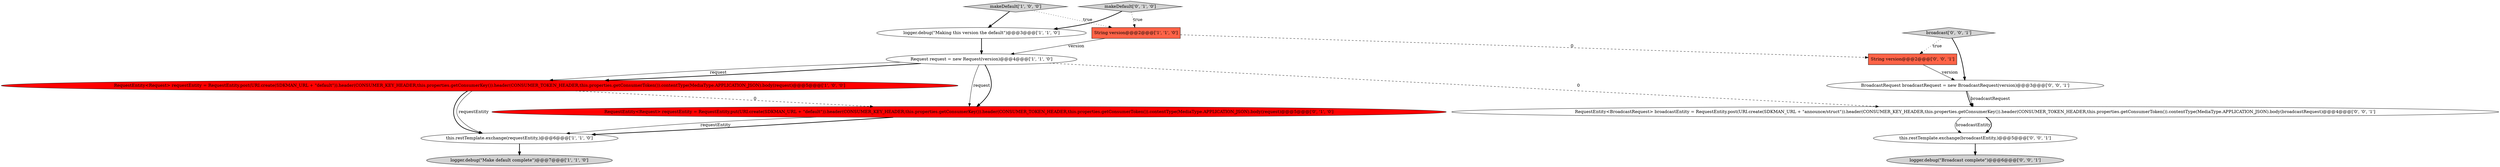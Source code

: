 digraph {
8 [style = filled, label = "RequestEntity<Request> requestEntity = RequestEntity.put(URI.create(SDKMAN_URL + \"default\")).header(CONSUMER_KEY_HEADER,this.properties.getConsumerKey()).header(CONSUMER_TOKEN_HEADER,this.properties.getConsumerToken()).contentType(MediaType.APPLICATION_JSON).body(request)@@@5@@@['0', '1', '0']", fillcolor = red, shape = ellipse image = "AAA1AAABBB2BBB"];
2 [style = filled, label = "RequestEntity<Request> requestEntity = RequestEntity.post(URI.create(SDKMAN_URL + \"default\")).header(CONSUMER_KEY_HEADER,this.properties.getConsumerKey()).header(CONSUMER_TOKEN_HEADER,this.properties.getConsumerToken()).contentType(MediaType.APPLICATION_JSON).body(request)@@@5@@@['1', '0', '0']", fillcolor = red, shape = ellipse image = "AAA1AAABBB1BBB"];
1 [style = filled, label = "String version@@@2@@@['1', '1', '0']", fillcolor = tomato, shape = box image = "AAA0AAABBB1BBB"];
6 [style = filled, label = "makeDefault['1', '0', '0']", fillcolor = lightgray, shape = diamond image = "AAA0AAABBB1BBB"];
5 [style = filled, label = "this.restTemplate.exchange(requestEntity,)@@@6@@@['1', '1', '0']", fillcolor = white, shape = ellipse image = "AAA0AAABBB1BBB"];
7 [style = filled, label = "makeDefault['0', '1', '0']", fillcolor = lightgray, shape = diamond image = "AAA0AAABBB2BBB"];
11 [style = filled, label = "BroadcastRequest broadcastRequest = new BroadcastRequest(version)@@@3@@@['0', '0', '1']", fillcolor = white, shape = ellipse image = "AAA0AAABBB3BBB"];
10 [style = filled, label = "logger.debug(\"Broadcast complete\")@@@6@@@['0', '0', '1']", fillcolor = lightgray, shape = ellipse image = "AAA0AAABBB3BBB"];
12 [style = filled, label = "broadcast['0', '0', '1']", fillcolor = lightgray, shape = diamond image = "AAA0AAABBB3BBB"];
3 [style = filled, label = "Request request = new Request(version)@@@4@@@['1', '1', '0']", fillcolor = white, shape = ellipse image = "AAA0AAABBB1BBB"];
4 [style = filled, label = "logger.debug(\"Make default complete\")@@@7@@@['1', '1', '0']", fillcolor = lightgray, shape = ellipse image = "AAA0AAABBB1BBB"];
13 [style = filled, label = "RequestEntity<BroadcastRequest> broadcastEntity = RequestEntity.post(URI.create(SDKMAN_URL + \"announce/struct\")).header(CONSUMER_KEY_HEADER,this.properties.getConsumerKey()).header(CONSUMER_TOKEN_HEADER,this.properties.getConsumerToken()).contentType(MediaType.APPLICATION_JSON).body(broadcastRequest)@@@4@@@['0', '0', '1']", fillcolor = white, shape = ellipse image = "AAA0AAABBB3BBB"];
0 [style = filled, label = "logger.debug(\"Making this version the default\")@@@3@@@['1', '1', '0']", fillcolor = white, shape = ellipse image = "AAA0AAABBB1BBB"];
9 [style = filled, label = "this.restTemplate.exchange(broadcastEntity,)@@@5@@@['0', '0', '1']", fillcolor = white, shape = ellipse image = "AAA0AAABBB3BBB"];
14 [style = filled, label = "String version@@@2@@@['0', '0', '1']", fillcolor = tomato, shape = box image = "AAA0AAABBB3BBB"];
0->3 [style = bold, label=""];
1->14 [style = dashed, label="0"];
13->9 [style = solid, label="broadcastEntity"];
12->11 [style = bold, label=""];
6->1 [style = dotted, label="true"];
8->5 [style = solid, label="requestEntity"];
3->8 [style = solid, label="request"];
7->0 [style = bold, label=""];
6->0 [style = bold, label=""];
11->13 [style = solid, label="broadcastRequest"];
9->10 [style = bold, label=""];
3->13 [style = dashed, label="0"];
2->8 [style = dashed, label="0"];
2->5 [style = solid, label="requestEntity"];
1->3 [style = solid, label="version"];
12->14 [style = dotted, label="true"];
3->2 [style = bold, label=""];
8->5 [style = bold, label=""];
3->8 [style = bold, label=""];
14->11 [style = solid, label="version"];
11->13 [style = bold, label=""];
3->2 [style = solid, label="request"];
5->4 [style = bold, label=""];
13->9 [style = bold, label=""];
7->1 [style = dotted, label="true"];
2->5 [style = bold, label=""];
}
